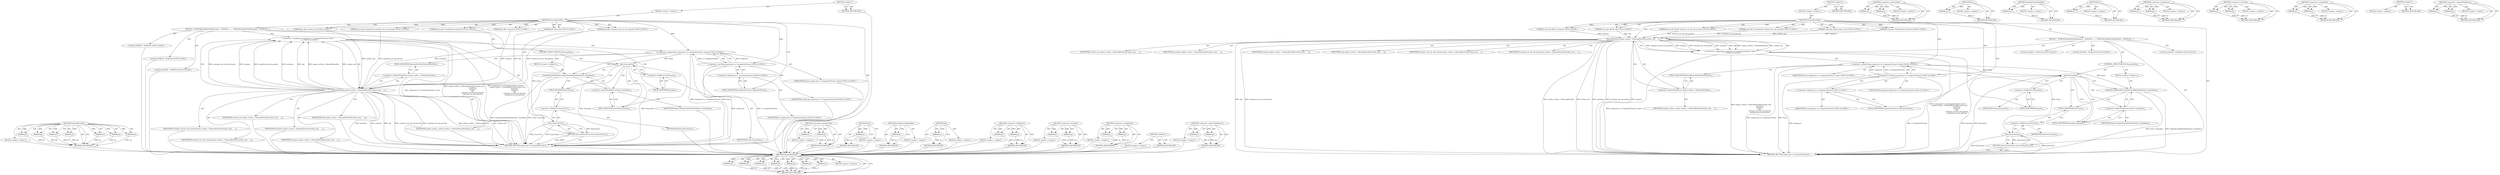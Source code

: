 digraph "&lt;operator&gt;.indirectFieldAccess" {
vulnerable_97 [label=<(METHOD,DemandDrawHw)>];
vulnerable_98 [label=<(PARAM,p1)>];
vulnerable_99 [label=<(PARAM,p2)>];
vulnerable_100 [label=<(PARAM,p3)>];
vulnerable_101 [label=<(PARAM,p4)>];
vulnerable_102 [label=<(PARAM,p5)>];
vulnerable_103 [label=<(PARAM,p6)>];
vulnerable_104 [label=<(PARAM,p7)>];
vulnerable_105 [label=<(BLOCK,&lt;empty&gt;,&lt;empty&gt;)>];
vulnerable_106 [label=<(METHOD_RETURN,ANY)>];
vulnerable_6 [label=<(METHOD,&lt;global&gt;)<SUB>1</SUB>>];
vulnerable_7 [label=<(BLOCK,&lt;empty&gt;,&lt;empty&gt;)<SUB>1</SUB>>];
vulnerable_8 [label=<(METHOD,DemandDrawHw)<SUB>1</SUB>>];
vulnerable_9 [label="<(PARAM,gfx::Size surface_size)<SUB>2</SUB>>"];
vulnerable_10 [label="<(PARAM,const gfx::Transform&amp; transform)<SUB>3</SUB>>"];
vulnerable_11 [label="<(PARAM,gfx::Rect viewport)<SUB>4</SUB>>"];
vulnerable_12 [label="<(PARAM,gfx::Rect clip)<SUB>5</SUB>>"];
vulnerable_13 [label="<(PARAM,gfx::Rect viewport_rect_for_tile_priority)<SUB>6</SUB>>"];
vulnerable_14 [label="<(PARAM,const gfx::Transform&amp; transform_for_tile_priority)<SUB>7</SUB>>"];
vulnerable_15 [label=<(BLOCK,{
   DCHECK(CalledOnValidThread());
   DCHECK(o...,{
   DCHECK(CalledOnValidThread());
   DCHECK(o...)<SUB>7</SUB>>];
vulnerable_16 [label="<(LOCAL,DCHECK : DCHECK)<SUB>8</SUB>>"];
vulnerable_17 [label="<(LOCAL,DCHECK : DCHECK)<SUB>9</SUB>>"];
vulnerable_18 [label="<(LOCAL,DCHECK : DCHECK)<SUB>10</SUB>>"];
vulnerable_19 [label="<(&lt;operator&gt;.assignment,scoped_ptr&lt;cc::CompositorFrame&gt; frame =
      o...)<SUB>12</SUB>>"];
vulnerable_20 [label="<(&lt;operator&gt;.greaterThan,scoped_ptr&lt;cc::CompositorFrame&gt; frame)<SUB>12</SUB>>"];
vulnerable_21 [label="<(&lt;operator&gt;.lessThan,scoped_ptr&lt;cc::CompositorFrame)<SUB>12</SUB>>"];
vulnerable_22 [label="<(IDENTIFIER,scoped_ptr,scoped_ptr&lt;cc::CompositorFrame)<SUB>12</SUB>>"];
vulnerable_23 [label="<(&lt;operator&gt;.fieldAccess,cc::CompositorFrame)<SUB>12</SUB>>"];
vulnerable_24 [label="<(IDENTIFIER,cc,scoped_ptr&lt;cc::CompositorFrame)<SUB>12</SUB>>"];
vulnerable_25 [label=<(FIELD_IDENTIFIER,CompositorFrame,CompositorFrame)<SUB>12</SUB>>];
vulnerable_26 [label="<(IDENTIFIER,frame,scoped_ptr&lt;cc::CompositorFrame&gt; frame)<SUB>12</SUB>>"];
vulnerable_27 [label=<(DemandDrawHw,output_surface_-&gt;DemandDrawHw(surface_size,
   ...)<SUB>13</SUB>>];
vulnerable_28 [label=<(&lt;operator&gt;.indirectFieldAccess,output_surface_-&gt;DemandDrawHw)<SUB>13</SUB>>];
vulnerable_29 [label=<(IDENTIFIER,output_surface_,output_surface_-&gt;DemandDrawHw(surface_size,
   ...)<SUB>13</SUB>>];
vulnerable_30 [label=<(FIELD_IDENTIFIER,DemandDrawHw,DemandDrawHw)<SUB>13</SUB>>];
vulnerable_31 [label=<(IDENTIFIER,surface_size,output_surface_-&gt;DemandDrawHw(surface_size,
   ...)<SUB>13</SUB>>];
vulnerable_32 [label=<(IDENTIFIER,transform,output_surface_-&gt;DemandDrawHw(surface_size,
   ...)<SUB>14</SUB>>];
vulnerable_33 [label=<(IDENTIFIER,viewport,output_surface_-&gt;DemandDrawHw(surface_size,
   ...)<SUB>15</SUB>>];
vulnerable_34 [label=<(IDENTIFIER,clip,output_surface_-&gt;DemandDrawHw(surface_size,
   ...)<SUB>16</SUB>>];
vulnerable_35 [label=<(IDENTIFIER,viewport_rect_for_tile_priority,output_surface_-&gt;DemandDrawHw(surface_size,
   ...)<SUB>17</SUB>>];
vulnerable_36 [label=<(IDENTIFIER,transform_for_tile_priority,output_surface_-&gt;DemandDrawHw(surface_size,
   ...)<SUB>18</SUB>>];
vulnerable_37 [label=<(CONTROL_STRUCTURE,IF,if (frame.get()))<SUB>20</SUB>>];
vulnerable_38 [label=<(get,frame.get())<SUB>20</SUB>>];
vulnerable_39 [label=<(&lt;operator&gt;.fieldAccess,frame.get)<SUB>20</SUB>>];
vulnerable_40 [label=<(IDENTIFIER,frame,frame.get())<SUB>20</SUB>>];
vulnerable_41 [label=<(FIELD_IDENTIFIER,get,get)<SUB>20</SUB>>];
vulnerable_42 [label=<(BLOCK,&lt;empty&gt;,&lt;empty&gt;)<SUB>21</SUB>>];
vulnerable_43 [label=<(UpdateFrameMetaData,UpdateFrameMetaData(frame-&gt;metadata))<SUB>21</SUB>>];
vulnerable_44 [label=<(&lt;operator&gt;.indirectFieldAccess,frame-&gt;metadata)<SUB>21</SUB>>];
vulnerable_45 [label=<(IDENTIFIER,frame,UpdateFrameMetaData(frame-&gt;metadata))<SUB>21</SUB>>];
vulnerable_46 [label=<(FIELD_IDENTIFIER,metadata,metadata)<SUB>21</SUB>>];
vulnerable_47 [label=<(RETURN,return frame.Pass();,return frame.Pass();)<SUB>23</SUB>>];
vulnerable_48 [label=<(Pass,frame.Pass())<SUB>23</SUB>>];
vulnerable_49 [label=<(&lt;operator&gt;.fieldAccess,frame.Pass)<SUB>23</SUB>>];
vulnerable_50 [label=<(IDENTIFIER,frame,frame.Pass())<SUB>23</SUB>>];
vulnerable_51 [label=<(FIELD_IDENTIFIER,Pass,Pass)<SUB>23</SUB>>];
vulnerable_52 [label=<(METHOD_RETURN,scoped_ptr&lt;cc.CompositorFrame&gt;)<SUB>1</SUB>>];
vulnerable_54 [label=<(METHOD_RETURN,ANY)<SUB>1</SUB>>];
vulnerable_82 [label=<(METHOD,&lt;operator&gt;.greaterThan)>];
vulnerable_83 [label=<(PARAM,p1)>];
vulnerable_84 [label=<(PARAM,p2)>];
vulnerable_85 [label=<(BLOCK,&lt;empty&gt;,&lt;empty&gt;)>];
vulnerable_86 [label=<(METHOD_RETURN,ANY)>];
vulnerable_120 [label=<(METHOD,Pass)>];
vulnerable_121 [label=<(PARAM,p1)>];
vulnerable_122 [label=<(BLOCK,&lt;empty&gt;,&lt;empty&gt;)>];
vulnerable_123 [label=<(METHOD_RETURN,ANY)>];
vulnerable_116 [label=<(METHOD,UpdateFrameMetaData)>];
vulnerable_117 [label=<(PARAM,p1)>];
vulnerable_118 [label=<(BLOCK,&lt;empty&gt;,&lt;empty&gt;)>];
vulnerable_119 [label=<(METHOD_RETURN,ANY)>];
vulnerable_112 [label=<(METHOD,get)>];
vulnerable_113 [label=<(PARAM,p1)>];
vulnerable_114 [label=<(BLOCK,&lt;empty&gt;,&lt;empty&gt;)>];
vulnerable_115 [label=<(METHOD_RETURN,ANY)>];
vulnerable_92 [label=<(METHOD,&lt;operator&gt;.fieldAccess)>];
vulnerable_93 [label=<(PARAM,p1)>];
vulnerable_94 [label=<(PARAM,p2)>];
vulnerable_95 [label=<(BLOCK,&lt;empty&gt;,&lt;empty&gt;)>];
vulnerable_96 [label=<(METHOD_RETURN,ANY)>];
vulnerable_87 [label=<(METHOD,&lt;operator&gt;.lessThan)>];
vulnerable_88 [label=<(PARAM,p1)>];
vulnerable_89 [label=<(PARAM,p2)>];
vulnerable_90 [label=<(BLOCK,&lt;empty&gt;,&lt;empty&gt;)>];
vulnerable_91 [label=<(METHOD_RETURN,ANY)>];
vulnerable_77 [label=<(METHOD,&lt;operator&gt;.assignment)>];
vulnerable_78 [label=<(PARAM,p1)>];
vulnerable_79 [label=<(PARAM,p2)>];
vulnerable_80 [label=<(BLOCK,&lt;empty&gt;,&lt;empty&gt;)>];
vulnerable_81 [label=<(METHOD_RETURN,ANY)>];
vulnerable_71 [label=<(METHOD,&lt;global&gt;)<SUB>1</SUB>>];
vulnerable_72 [label=<(BLOCK,&lt;empty&gt;,&lt;empty&gt;)>];
vulnerable_73 [label=<(METHOD_RETURN,ANY)>];
vulnerable_107 [label=<(METHOD,&lt;operator&gt;.indirectFieldAccess)>];
vulnerable_108 [label=<(PARAM,p1)>];
vulnerable_109 [label=<(PARAM,p2)>];
vulnerable_110 [label=<(BLOCK,&lt;empty&gt;,&lt;empty&gt;)>];
vulnerable_111 [label=<(METHOD_RETURN,ANY)>];
fixed_97 [label=<(METHOD,DemandDrawHw)>];
fixed_98 [label=<(PARAM,p1)>];
fixed_99 [label=<(PARAM,p2)>];
fixed_100 [label=<(PARAM,p3)>];
fixed_101 [label=<(PARAM,p4)>];
fixed_102 [label=<(PARAM,p5)>];
fixed_103 [label=<(PARAM,p6)>];
fixed_104 [label=<(PARAM,p7)>];
fixed_105 [label=<(BLOCK,&lt;empty&gt;,&lt;empty&gt;)>];
fixed_106 [label=<(METHOD_RETURN,ANY)>];
fixed_6 [label=<(METHOD,&lt;global&gt;)<SUB>1</SUB>>];
fixed_7 [label=<(BLOCK,&lt;empty&gt;,&lt;empty&gt;)<SUB>1</SUB>>];
fixed_8 [label=<(METHOD,DemandDrawHw)<SUB>1</SUB>>];
fixed_9 [label="<(PARAM,const gfx::Size&amp; surface_size)<SUB>2</SUB>>"];
fixed_10 [label="<(PARAM,const gfx::Transform&amp; transform)<SUB>3</SUB>>"];
fixed_11 [label="<(PARAM,const gfx::Rect&amp; viewport)<SUB>4</SUB>>"];
fixed_12 [label="<(PARAM,const gfx::Rect&amp; clip)<SUB>5</SUB>>"];
fixed_13 [label="<(PARAM,const gfx::Rect&amp; viewport_rect_for_tile_priority)<SUB>6</SUB>>"];
fixed_14 [label="<(PARAM,const gfx::Transform&amp; transform_for_tile_priority)<SUB>7</SUB>>"];
fixed_15 [label=<(BLOCK,{
   DCHECK(CalledOnValidThread());
   DCHECK(o...,{
   DCHECK(CalledOnValidThread());
   DCHECK(o...)<SUB>7</SUB>>];
fixed_16 [label="<(LOCAL,DCHECK : DCHECK)<SUB>8</SUB>>"];
fixed_17 [label="<(LOCAL,DCHECK : DCHECK)<SUB>9</SUB>>"];
fixed_18 [label="<(LOCAL,DCHECK : DCHECK)<SUB>10</SUB>>"];
fixed_19 [label="<(&lt;operator&gt;.assignment,scoped_ptr&lt;cc::CompositorFrame&gt; frame =
      o...)<SUB>12</SUB>>"];
fixed_20 [label="<(&lt;operator&gt;.greaterThan,scoped_ptr&lt;cc::CompositorFrame&gt; frame)<SUB>12</SUB>>"];
fixed_21 [label="<(&lt;operator&gt;.lessThan,scoped_ptr&lt;cc::CompositorFrame)<SUB>12</SUB>>"];
fixed_22 [label="<(IDENTIFIER,scoped_ptr,scoped_ptr&lt;cc::CompositorFrame)<SUB>12</SUB>>"];
fixed_23 [label="<(&lt;operator&gt;.fieldAccess,cc::CompositorFrame)<SUB>12</SUB>>"];
fixed_24 [label="<(IDENTIFIER,cc,scoped_ptr&lt;cc::CompositorFrame)<SUB>12</SUB>>"];
fixed_25 [label=<(FIELD_IDENTIFIER,CompositorFrame,CompositorFrame)<SUB>12</SUB>>];
fixed_26 [label="<(IDENTIFIER,frame,scoped_ptr&lt;cc::CompositorFrame&gt; frame)<SUB>12</SUB>>"];
fixed_27 [label=<(DemandDrawHw,output_surface_-&gt;DemandDrawHw(surface_size,
   ...)<SUB>13</SUB>>];
fixed_28 [label=<(&lt;operator&gt;.indirectFieldAccess,output_surface_-&gt;DemandDrawHw)<SUB>13</SUB>>];
fixed_29 [label=<(IDENTIFIER,output_surface_,output_surface_-&gt;DemandDrawHw(surface_size,
   ...)<SUB>13</SUB>>];
fixed_30 [label=<(FIELD_IDENTIFIER,DemandDrawHw,DemandDrawHw)<SUB>13</SUB>>];
fixed_31 [label=<(IDENTIFIER,surface_size,output_surface_-&gt;DemandDrawHw(surface_size,
   ...)<SUB>13</SUB>>];
fixed_32 [label=<(IDENTIFIER,transform,output_surface_-&gt;DemandDrawHw(surface_size,
   ...)<SUB>14</SUB>>];
fixed_33 [label=<(IDENTIFIER,viewport,output_surface_-&gt;DemandDrawHw(surface_size,
   ...)<SUB>15</SUB>>];
fixed_34 [label=<(IDENTIFIER,clip,output_surface_-&gt;DemandDrawHw(surface_size,
   ...)<SUB>16</SUB>>];
fixed_35 [label=<(IDENTIFIER,viewport_rect_for_tile_priority,output_surface_-&gt;DemandDrawHw(surface_size,
   ...)<SUB>17</SUB>>];
fixed_36 [label=<(IDENTIFIER,transform_for_tile_priority,output_surface_-&gt;DemandDrawHw(surface_size,
   ...)<SUB>18</SUB>>];
fixed_37 [label=<(CONTROL_STRUCTURE,IF,if (frame.get()))<SUB>20</SUB>>];
fixed_38 [label=<(get,frame.get())<SUB>20</SUB>>];
fixed_39 [label=<(&lt;operator&gt;.fieldAccess,frame.get)<SUB>20</SUB>>];
fixed_40 [label=<(IDENTIFIER,frame,frame.get())<SUB>20</SUB>>];
fixed_41 [label=<(FIELD_IDENTIFIER,get,get)<SUB>20</SUB>>];
fixed_42 [label=<(BLOCK,&lt;empty&gt;,&lt;empty&gt;)<SUB>21</SUB>>];
fixed_43 [label=<(UpdateFrameMetaData,UpdateFrameMetaData(frame-&gt;metadata))<SUB>21</SUB>>];
fixed_44 [label=<(&lt;operator&gt;.indirectFieldAccess,frame-&gt;metadata)<SUB>21</SUB>>];
fixed_45 [label=<(IDENTIFIER,frame,UpdateFrameMetaData(frame-&gt;metadata))<SUB>21</SUB>>];
fixed_46 [label=<(FIELD_IDENTIFIER,metadata,metadata)<SUB>21</SUB>>];
fixed_47 [label=<(RETURN,return frame.Pass();,return frame.Pass();)<SUB>23</SUB>>];
fixed_48 [label=<(Pass,frame.Pass())<SUB>23</SUB>>];
fixed_49 [label=<(&lt;operator&gt;.fieldAccess,frame.Pass)<SUB>23</SUB>>];
fixed_50 [label=<(IDENTIFIER,frame,frame.Pass())<SUB>23</SUB>>];
fixed_51 [label=<(FIELD_IDENTIFIER,Pass,Pass)<SUB>23</SUB>>];
fixed_52 [label=<(METHOD_RETURN,scoped_ptr&lt;cc.CompositorFrame&gt;)<SUB>1</SUB>>];
fixed_54 [label=<(METHOD_RETURN,ANY)<SUB>1</SUB>>];
fixed_82 [label=<(METHOD,&lt;operator&gt;.greaterThan)>];
fixed_83 [label=<(PARAM,p1)>];
fixed_84 [label=<(PARAM,p2)>];
fixed_85 [label=<(BLOCK,&lt;empty&gt;,&lt;empty&gt;)>];
fixed_86 [label=<(METHOD_RETURN,ANY)>];
fixed_120 [label=<(METHOD,Pass)>];
fixed_121 [label=<(PARAM,p1)>];
fixed_122 [label=<(BLOCK,&lt;empty&gt;,&lt;empty&gt;)>];
fixed_123 [label=<(METHOD_RETURN,ANY)>];
fixed_116 [label=<(METHOD,UpdateFrameMetaData)>];
fixed_117 [label=<(PARAM,p1)>];
fixed_118 [label=<(BLOCK,&lt;empty&gt;,&lt;empty&gt;)>];
fixed_119 [label=<(METHOD_RETURN,ANY)>];
fixed_112 [label=<(METHOD,get)>];
fixed_113 [label=<(PARAM,p1)>];
fixed_114 [label=<(BLOCK,&lt;empty&gt;,&lt;empty&gt;)>];
fixed_115 [label=<(METHOD_RETURN,ANY)>];
fixed_92 [label=<(METHOD,&lt;operator&gt;.fieldAccess)>];
fixed_93 [label=<(PARAM,p1)>];
fixed_94 [label=<(PARAM,p2)>];
fixed_95 [label=<(BLOCK,&lt;empty&gt;,&lt;empty&gt;)>];
fixed_96 [label=<(METHOD_RETURN,ANY)>];
fixed_87 [label=<(METHOD,&lt;operator&gt;.lessThan)>];
fixed_88 [label=<(PARAM,p1)>];
fixed_89 [label=<(PARAM,p2)>];
fixed_90 [label=<(BLOCK,&lt;empty&gt;,&lt;empty&gt;)>];
fixed_91 [label=<(METHOD_RETURN,ANY)>];
fixed_77 [label=<(METHOD,&lt;operator&gt;.assignment)>];
fixed_78 [label=<(PARAM,p1)>];
fixed_79 [label=<(PARAM,p2)>];
fixed_80 [label=<(BLOCK,&lt;empty&gt;,&lt;empty&gt;)>];
fixed_81 [label=<(METHOD_RETURN,ANY)>];
fixed_71 [label=<(METHOD,&lt;global&gt;)<SUB>1</SUB>>];
fixed_72 [label=<(BLOCK,&lt;empty&gt;,&lt;empty&gt;)>];
fixed_73 [label=<(METHOD_RETURN,ANY)>];
fixed_107 [label=<(METHOD,&lt;operator&gt;.indirectFieldAccess)>];
fixed_108 [label=<(PARAM,p1)>];
fixed_109 [label=<(PARAM,p2)>];
fixed_110 [label=<(BLOCK,&lt;empty&gt;,&lt;empty&gt;)>];
fixed_111 [label=<(METHOD_RETURN,ANY)>];
vulnerable_97 -> vulnerable_98  [key=0, label="AST: "];
vulnerable_97 -> vulnerable_98  [key=1, label="DDG: "];
vulnerable_97 -> vulnerable_105  [key=0, label="AST: "];
vulnerable_97 -> vulnerable_99  [key=0, label="AST: "];
vulnerable_97 -> vulnerable_99  [key=1, label="DDG: "];
vulnerable_97 -> vulnerable_106  [key=0, label="AST: "];
vulnerable_97 -> vulnerable_106  [key=1, label="CFG: "];
vulnerable_97 -> vulnerable_100  [key=0, label="AST: "];
vulnerable_97 -> vulnerable_100  [key=1, label="DDG: "];
vulnerable_97 -> vulnerable_101  [key=0, label="AST: "];
vulnerable_97 -> vulnerable_101  [key=1, label="DDG: "];
vulnerable_97 -> vulnerable_102  [key=0, label="AST: "];
vulnerable_97 -> vulnerable_102  [key=1, label="DDG: "];
vulnerable_97 -> vulnerable_103  [key=0, label="AST: "];
vulnerable_97 -> vulnerable_103  [key=1, label="DDG: "];
vulnerable_97 -> vulnerable_104  [key=0, label="AST: "];
vulnerable_97 -> vulnerable_104  [key=1, label="DDG: "];
vulnerable_98 -> vulnerable_106  [key=0, label="DDG: p1"];
vulnerable_99 -> vulnerable_106  [key=0, label="DDG: p2"];
vulnerable_100 -> vulnerable_106  [key=0, label="DDG: p3"];
vulnerable_101 -> vulnerable_106  [key=0, label="DDG: p4"];
vulnerable_102 -> vulnerable_106  [key=0, label="DDG: p5"];
vulnerable_103 -> vulnerable_106  [key=0, label="DDG: p6"];
vulnerable_104 -> vulnerable_106  [key=0, label="DDG: p7"];
vulnerable_105 -> fixed_97  [key=0];
vulnerable_106 -> fixed_97  [key=0];
vulnerable_6 -> vulnerable_7  [key=0, label="AST: "];
vulnerable_6 -> vulnerable_54  [key=0, label="AST: "];
vulnerable_6 -> vulnerable_54  [key=1, label="CFG: "];
vulnerable_7 -> vulnerable_8  [key=0, label="AST: "];
vulnerable_8 -> vulnerable_9  [key=0, label="AST: "];
vulnerable_8 -> vulnerable_9  [key=1, label="DDG: "];
vulnerable_8 -> vulnerable_10  [key=0, label="AST: "];
vulnerable_8 -> vulnerable_10  [key=1, label="DDG: "];
vulnerable_8 -> vulnerable_11  [key=0, label="AST: "];
vulnerable_8 -> vulnerable_11  [key=1, label="DDG: "];
vulnerable_8 -> vulnerable_12  [key=0, label="AST: "];
vulnerable_8 -> vulnerable_12  [key=1, label="DDG: "];
vulnerable_8 -> vulnerable_13  [key=0, label="AST: "];
vulnerable_8 -> vulnerable_13  [key=1, label="DDG: "];
vulnerable_8 -> vulnerable_14  [key=0, label="AST: "];
vulnerable_8 -> vulnerable_14  [key=1, label="DDG: "];
vulnerable_8 -> vulnerable_15  [key=0, label="AST: "];
vulnerable_8 -> vulnerable_52  [key=0, label="AST: "];
vulnerable_8 -> vulnerable_25  [key=0, label="CFG: "];
vulnerable_8 -> vulnerable_20  [key=0, label="DDG: "];
vulnerable_8 -> vulnerable_27  [key=0, label="DDG: "];
vulnerable_8 -> vulnerable_21  [key=0, label="DDG: "];
vulnerable_9 -> vulnerable_27  [key=0, label="DDG: surface_size"];
vulnerable_10 -> vulnerable_27  [key=0, label="DDG: transform"];
vulnerable_11 -> vulnerable_27  [key=0, label="DDG: viewport"];
vulnerable_12 -> vulnerable_27  [key=0, label="DDG: clip"];
vulnerable_13 -> vulnerable_27  [key=0, label="DDG: viewport_rect_for_tile_priority"];
vulnerable_14 -> vulnerable_27  [key=0, label="DDG: transform_for_tile_priority"];
vulnerable_15 -> vulnerable_16  [key=0, label="AST: "];
vulnerable_15 -> vulnerable_17  [key=0, label="AST: "];
vulnerable_15 -> vulnerable_18  [key=0, label="AST: "];
vulnerable_15 -> vulnerable_19  [key=0, label="AST: "];
vulnerable_15 -> vulnerable_37  [key=0, label="AST: "];
vulnerable_15 -> vulnerable_47  [key=0, label="AST: "];
vulnerable_16 -> fixed_97  [key=0];
vulnerable_17 -> fixed_97  [key=0];
vulnerable_18 -> fixed_97  [key=0];
vulnerable_19 -> vulnerable_20  [key=0, label="AST: "];
vulnerable_19 -> vulnerable_27  [key=0, label="AST: "];
vulnerable_19 -> vulnerable_41  [key=0, label="CFG: "];
vulnerable_19 -> vulnerable_52  [key=0, label="DDG: scoped_ptr&lt;cc::CompositorFrame&gt; frame"];
vulnerable_19 -> vulnerable_52  [key=1, label="DDG: output_surface_-&gt;DemandDrawHw(surface_size,
                                    transform,
                                    viewport,
                                    clip,
                                    viewport_rect_for_tile_priority,
                                    transform_for_tile_priority)"];
vulnerable_19 -> vulnerable_52  [key=2, label="DDG: scoped_ptr&lt;cc::CompositorFrame&gt; frame =
      output_surface_-&gt;DemandDrawHw(surface_size,
                                    transform,
                                    viewport,
                                    clip,
                                    viewport_rect_for_tile_priority,
                                    transform_for_tile_priority)"];
vulnerable_20 -> vulnerable_21  [key=0, label="AST: "];
vulnerable_20 -> vulnerable_26  [key=0, label="AST: "];
vulnerable_20 -> vulnerable_30  [key=0, label="CFG: "];
vulnerable_20 -> vulnerable_52  [key=0, label="DDG: scoped_ptr&lt;cc::CompositorFrame"];
vulnerable_20 -> vulnerable_52  [key=1, label="DDG: frame"];
vulnerable_20 -> vulnerable_38  [key=0, label="DDG: frame"];
vulnerable_20 -> vulnerable_48  [key=0, label="DDG: frame"];
vulnerable_20 -> vulnerable_43  [key=0, label="DDG: frame"];
vulnerable_21 -> vulnerable_22  [key=0, label="AST: "];
vulnerable_21 -> vulnerable_23  [key=0, label="AST: "];
vulnerable_21 -> vulnerable_20  [key=0, label="CFG: "];
vulnerable_21 -> vulnerable_20  [key=1, label="DDG: scoped_ptr"];
vulnerable_21 -> vulnerable_20  [key=2, label="DDG: cc::CompositorFrame"];
vulnerable_21 -> vulnerable_52  [key=0, label="DDG: cc::CompositorFrame"];
vulnerable_21 -> vulnerable_52  [key=1, label="DDG: scoped_ptr"];
vulnerable_22 -> fixed_97  [key=0];
vulnerable_23 -> vulnerable_24  [key=0, label="AST: "];
vulnerable_23 -> vulnerable_25  [key=0, label="AST: "];
vulnerable_23 -> vulnerable_21  [key=0, label="CFG: "];
vulnerable_24 -> fixed_97  [key=0];
vulnerable_25 -> vulnerable_23  [key=0, label="CFG: "];
vulnerable_26 -> fixed_97  [key=0];
vulnerable_27 -> vulnerable_28  [key=0, label="AST: "];
vulnerable_27 -> vulnerable_31  [key=0, label="AST: "];
vulnerable_27 -> vulnerable_32  [key=0, label="AST: "];
vulnerable_27 -> vulnerable_33  [key=0, label="AST: "];
vulnerable_27 -> vulnerable_34  [key=0, label="AST: "];
vulnerable_27 -> vulnerable_35  [key=0, label="AST: "];
vulnerable_27 -> vulnerable_36  [key=0, label="AST: "];
vulnerable_27 -> vulnerable_19  [key=0, label="CFG: "];
vulnerable_27 -> vulnerable_19  [key=1, label="DDG: viewport_rect_for_tile_priority"];
vulnerable_27 -> vulnerable_19  [key=2, label="DDG: viewport"];
vulnerable_27 -> vulnerable_19  [key=3, label="DDG: transform_for_tile_priority"];
vulnerable_27 -> vulnerable_19  [key=4, label="DDG: transform"];
vulnerable_27 -> vulnerable_19  [key=5, label="DDG: clip"];
vulnerable_27 -> vulnerable_19  [key=6, label="DDG: output_surface_-&gt;DemandDrawHw"];
vulnerable_27 -> vulnerable_19  [key=7, label="DDG: surface_size"];
vulnerable_27 -> vulnerable_52  [key=0, label="DDG: output_surface_-&gt;DemandDrawHw"];
vulnerable_27 -> vulnerable_52  [key=1, label="DDG: surface_size"];
vulnerable_27 -> vulnerable_52  [key=2, label="DDG: transform"];
vulnerable_27 -> vulnerable_52  [key=3, label="DDG: viewport"];
vulnerable_27 -> vulnerable_52  [key=4, label="DDG: clip"];
vulnerable_27 -> vulnerable_52  [key=5, label="DDG: viewport_rect_for_tile_priority"];
vulnerable_27 -> vulnerable_52  [key=6, label="DDG: transform_for_tile_priority"];
vulnerable_28 -> vulnerable_29  [key=0, label="AST: "];
vulnerable_28 -> vulnerable_30  [key=0, label="AST: "];
vulnerable_28 -> vulnerable_27  [key=0, label="CFG: "];
vulnerable_29 -> fixed_97  [key=0];
vulnerable_30 -> vulnerable_28  [key=0, label="CFG: "];
vulnerable_31 -> fixed_97  [key=0];
vulnerable_32 -> fixed_97  [key=0];
vulnerable_33 -> fixed_97  [key=0];
vulnerable_34 -> fixed_97  [key=0];
vulnerable_35 -> fixed_97  [key=0];
vulnerable_36 -> fixed_97  [key=0];
vulnerable_37 -> vulnerable_38  [key=0, label="AST: "];
vulnerable_37 -> vulnerable_42  [key=0, label="AST: "];
vulnerable_38 -> vulnerable_39  [key=0, label="AST: "];
vulnerable_38 -> vulnerable_46  [key=0, label="CFG: "];
vulnerable_38 -> vulnerable_46  [key=1, label="CDG: "];
vulnerable_38 -> vulnerable_51  [key=0, label="CFG: "];
vulnerable_38 -> vulnerable_52  [key=0, label="DDG: frame.get"];
vulnerable_38 -> vulnerable_52  [key=1, label="DDG: frame.get()"];
vulnerable_38 -> vulnerable_44  [key=0, label="CDG: "];
vulnerable_38 -> vulnerable_43  [key=0, label="CDG: "];
vulnerable_39 -> vulnerable_40  [key=0, label="AST: "];
vulnerable_39 -> vulnerable_41  [key=0, label="AST: "];
vulnerable_39 -> vulnerable_38  [key=0, label="CFG: "];
vulnerable_40 -> fixed_97  [key=0];
vulnerable_41 -> vulnerable_39  [key=0, label="CFG: "];
vulnerable_42 -> vulnerable_43  [key=0, label="AST: "];
vulnerable_43 -> vulnerable_44  [key=0, label="AST: "];
vulnerable_43 -> vulnerable_51  [key=0, label="CFG: "];
vulnerable_43 -> vulnerable_52  [key=0, label="DDG: frame-&gt;metadata"];
vulnerable_43 -> vulnerable_52  [key=1, label="DDG: UpdateFrameMetaData(frame-&gt;metadata)"];
vulnerable_44 -> vulnerable_45  [key=0, label="AST: "];
vulnerable_44 -> vulnerable_46  [key=0, label="AST: "];
vulnerable_44 -> vulnerable_43  [key=0, label="CFG: "];
vulnerable_45 -> fixed_97  [key=0];
vulnerable_46 -> vulnerable_44  [key=0, label="CFG: "];
vulnerable_47 -> vulnerable_48  [key=0, label="AST: "];
vulnerable_47 -> vulnerable_52  [key=0, label="CFG: "];
vulnerable_47 -> vulnerable_52  [key=1, label="DDG: &lt;RET&gt;"];
vulnerable_48 -> vulnerable_49  [key=0, label="AST: "];
vulnerable_48 -> vulnerable_47  [key=0, label="CFG: "];
vulnerable_48 -> vulnerable_47  [key=1, label="DDG: frame.Pass()"];
vulnerable_48 -> vulnerable_52  [key=0, label="DDG: frame.Pass"];
vulnerable_48 -> vulnerable_52  [key=1, label="DDG: frame.Pass()"];
vulnerable_49 -> vulnerable_50  [key=0, label="AST: "];
vulnerable_49 -> vulnerable_51  [key=0, label="AST: "];
vulnerable_49 -> vulnerable_48  [key=0, label="CFG: "];
vulnerable_50 -> fixed_97  [key=0];
vulnerable_51 -> vulnerable_49  [key=0, label="CFG: "];
vulnerable_52 -> fixed_97  [key=0];
vulnerable_54 -> fixed_97  [key=0];
vulnerable_82 -> vulnerable_83  [key=0, label="AST: "];
vulnerable_82 -> vulnerable_83  [key=1, label="DDG: "];
vulnerable_82 -> vulnerable_85  [key=0, label="AST: "];
vulnerable_82 -> vulnerable_84  [key=0, label="AST: "];
vulnerable_82 -> vulnerable_84  [key=1, label="DDG: "];
vulnerable_82 -> vulnerable_86  [key=0, label="AST: "];
vulnerable_82 -> vulnerable_86  [key=1, label="CFG: "];
vulnerable_83 -> vulnerable_86  [key=0, label="DDG: p1"];
vulnerable_84 -> vulnerable_86  [key=0, label="DDG: p2"];
vulnerable_85 -> fixed_97  [key=0];
vulnerable_86 -> fixed_97  [key=0];
vulnerable_120 -> vulnerable_121  [key=0, label="AST: "];
vulnerable_120 -> vulnerable_121  [key=1, label="DDG: "];
vulnerable_120 -> vulnerable_122  [key=0, label="AST: "];
vulnerable_120 -> vulnerable_123  [key=0, label="AST: "];
vulnerable_120 -> vulnerable_123  [key=1, label="CFG: "];
vulnerable_121 -> vulnerable_123  [key=0, label="DDG: p1"];
vulnerable_122 -> fixed_97  [key=0];
vulnerable_123 -> fixed_97  [key=0];
vulnerable_116 -> vulnerable_117  [key=0, label="AST: "];
vulnerable_116 -> vulnerable_117  [key=1, label="DDG: "];
vulnerable_116 -> vulnerable_118  [key=0, label="AST: "];
vulnerable_116 -> vulnerable_119  [key=0, label="AST: "];
vulnerable_116 -> vulnerable_119  [key=1, label="CFG: "];
vulnerable_117 -> vulnerable_119  [key=0, label="DDG: p1"];
vulnerable_118 -> fixed_97  [key=0];
vulnerable_119 -> fixed_97  [key=0];
vulnerable_112 -> vulnerable_113  [key=0, label="AST: "];
vulnerable_112 -> vulnerable_113  [key=1, label="DDG: "];
vulnerable_112 -> vulnerable_114  [key=0, label="AST: "];
vulnerable_112 -> vulnerable_115  [key=0, label="AST: "];
vulnerable_112 -> vulnerable_115  [key=1, label="CFG: "];
vulnerable_113 -> vulnerable_115  [key=0, label="DDG: p1"];
vulnerable_114 -> fixed_97  [key=0];
vulnerable_115 -> fixed_97  [key=0];
vulnerable_92 -> vulnerable_93  [key=0, label="AST: "];
vulnerable_92 -> vulnerable_93  [key=1, label="DDG: "];
vulnerable_92 -> vulnerable_95  [key=0, label="AST: "];
vulnerable_92 -> vulnerable_94  [key=0, label="AST: "];
vulnerable_92 -> vulnerable_94  [key=1, label="DDG: "];
vulnerable_92 -> vulnerable_96  [key=0, label="AST: "];
vulnerable_92 -> vulnerable_96  [key=1, label="CFG: "];
vulnerable_93 -> vulnerable_96  [key=0, label="DDG: p1"];
vulnerable_94 -> vulnerable_96  [key=0, label="DDG: p2"];
vulnerable_95 -> fixed_97  [key=0];
vulnerable_96 -> fixed_97  [key=0];
vulnerable_87 -> vulnerable_88  [key=0, label="AST: "];
vulnerable_87 -> vulnerable_88  [key=1, label="DDG: "];
vulnerable_87 -> vulnerable_90  [key=0, label="AST: "];
vulnerable_87 -> vulnerable_89  [key=0, label="AST: "];
vulnerable_87 -> vulnerable_89  [key=1, label="DDG: "];
vulnerable_87 -> vulnerable_91  [key=0, label="AST: "];
vulnerable_87 -> vulnerable_91  [key=1, label="CFG: "];
vulnerable_88 -> vulnerable_91  [key=0, label="DDG: p1"];
vulnerable_89 -> vulnerable_91  [key=0, label="DDG: p2"];
vulnerable_90 -> fixed_97  [key=0];
vulnerable_91 -> fixed_97  [key=0];
vulnerable_77 -> vulnerable_78  [key=0, label="AST: "];
vulnerable_77 -> vulnerable_78  [key=1, label="DDG: "];
vulnerable_77 -> vulnerable_80  [key=0, label="AST: "];
vulnerable_77 -> vulnerable_79  [key=0, label="AST: "];
vulnerable_77 -> vulnerable_79  [key=1, label="DDG: "];
vulnerable_77 -> vulnerable_81  [key=0, label="AST: "];
vulnerable_77 -> vulnerable_81  [key=1, label="CFG: "];
vulnerable_78 -> vulnerable_81  [key=0, label="DDG: p1"];
vulnerable_79 -> vulnerable_81  [key=0, label="DDG: p2"];
vulnerable_80 -> fixed_97  [key=0];
vulnerable_81 -> fixed_97  [key=0];
vulnerable_71 -> vulnerable_72  [key=0, label="AST: "];
vulnerable_71 -> vulnerable_73  [key=0, label="AST: "];
vulnerable_71 -> vulnerable_73  [key=1, label="CFG: "];
vulnerable_72 -> fixed_97  [key=0];
vulnerable_73 -> fixed_97  [key=0];
vulnerable_107 -> vulnerable_108  [key=0, label="AST: "];
vulnerable_107 -> vulnerable_108  [key=1, label="DDG: "];
vulnerable_107 -> vulnerable_110  [key=0, label="AST: "];
vulnerable_107 -> vulnerable_109  [key=0, label="AST: "];
vulnerable_107 -> vulnerable_109  [key=1, label="DDG: "];
vulnerable_107 -> vulnerable_111  [key=0, label="AST: "];
vulnerable_107 -> vulnerable_111  [key=1, label="CFG: "];
vulnerable_108 -> vulnerable_111  [key=0, label="DDG: p1"];
vulnerable_109 -> vulnerable_111  [key=0, label="DDG: p2"];
vulnerable_110 -> fixed_97  [key=0];
vulnerable_111 -> fixed_97  [key=0];
fixed_97 -> fixed_98  [key=0, label="AST: "];
fixed_97 -> fixed_98  [key=1, label="DDG: "];
fixed_97 -> fixed_105  [key=0, label="AST: "];
fixed_97 -> fixed_99  [key=0, label="AST: "];
fixed_97 -> fixed_99  [key=1, label="DDG: "];
fixed_97 -> fixed_106  [key=0, label="AST: "];
fixed_97 -> fixed_106  [key=1, label="CFG: "];
fixed_97 -> fixed_100  [key=0, label="AST: "];
fixed_97 -> fixed_100  [key=1, label="DDG: "];
fixed_97 -> fixed_101  [key=0, label="AST: "];
fixed_97 -> fixed_101  [key=1, label="DDG: "];
fixed_97 -> fixed_102  [key=0, label="AST: "];
fixed_97 -> fixed_102  [key=1, label="DDG: "];
fixed_97 -> fixed_103  [key=0, label="AST: "];
fixed_97 -> fixed_103  [key=1, label="DDG: "];
fixed_97 -> fixed_104  [key=0, label="AST: "];
fixed_97 -> fixed_104  [key=1, label="DDG: "];
fixed_98 -> fixed_106  [key=0, label="DDG: p1"];
fixed_99 -> fixed_106  [key=0, label="DDG: p2"];
fixed_100 -> fixed_106  [key=0, label="DDG: p3"];
fixed_101 -> fixed_106  [key=0, label="DDG: p4"];
fixed_102 -> fixed_106  [key=0, label="DDG: p5"];
fixed_103 -> fixed_106  [key=0, label="DDG: p6"];
fixed_104 -> fixed_106  [key=0, label="DDG: p7"];
fixed_6 -> fixed_7  [key=0, label="AST: "];
fixed_6 -> fixed_54  [key=0, label="AST: "];
fixed_6 -> fixed_54  [key=1, label="CFG: "];
fixed_7 -> fixed_8  [key=0, label="AST: "];
fixed_8 -> fixed_9  [key=0, label="AST: "];
fixed_8 -> fixed_9  [key=1, label="DDG: "];
fixed_8 -> fixed_10  [key=0, label="AST: "];
fixed_8 -> fixed_10  [key=1, label="DDG: "];
fixed_8 -> fixed_11  [key=0, label="AST: "];
fixed_8 -> fixed_11  [key=1, label="DDG: "];
fixed_8 -> fixed_12  [key=0, label="AST: "];
fixed_8 -> fixed_12  [key=1, label="DDG: "];
fixed_8 -> fixed_13  [key=0, label="AST: "];
fixed_8 -> fixed_13  [key=1, label="DDG: "];
fixed_8 -> fixed_14  [key=0, label="AST: "];
fixed_8 -> fixed_14  [key=1, label="DDG: "];
fixed_8 -> fixed_15  [key=0, label="AST: "];
fixed_8 -> fixed_52  [key=0, label="AST: "];
fixed_8 -> fixed_25  [key=0, label="CFG: "];
fixed_8 -> fixed_20  [key=0, label="DDG: "];
fixed_8 -> fixed_27  [key=0, label="DDG: "];
fixed_8 -> fixed_21  [key=0, label="DDG: "];
fixed_9 -> fixed_27  [key=0, label="DDG: surface_size"];
fixed_10 -> fixed_27  [key=0, label="DDG: transform"];
fixed_11 -> fixed_27  [key=0, label="DDG: viewport"];
fixed_12 -> fixed_27  [key=0, label="DDG: clip"];
fixed_13 -> fixed_27  [key=0, label="DDG: viewport_rect_for_tile_priority"];
fixed_14 -> fixed_27  [key=0, label="DDG: transform_for_tile_priority"];
fixed_15 -> fixed_16  [key=0, label="AST: "];
fixed_15 -> fixed_17  [key=0, label="AST: "];
fixed_15 -> fixed_18  [key=0, label="AST: "];
fixed_15 -> fixed_19  [key=0, label="AST: "];
fixed_15 -> fixed_37  [key=0, label="AST: "];
fixed_15 -> fixed_47  [key=0, label="AST: "];
fixed_19 -> fixed_20  [key=0, label="AST: "];
fixed_19 -> fixed_27  [key=0, label="AST: "];
fixed_19 -> fixed_41  [key=0, label="CFG: "];
fixed_19 -> fixed_52  [key=0, label="DDG: scoped_ptr&lt;cc::CompositorFrame&gt; frame"];
fixed_19 -> fixed_52  [key=1, label="DDG: output_surface_-&gt;DemandDrawHw(surface_size,
                                    transform,
                                    viewport,
                                    clip,
                                    viewport_rect_for_tile_priority,
                                    transform_for_tile_priority)"];
fixed_19 -> fixed_52  [key=2, label="DDG: scoped_ptr&lt;cc::CompositorFrame&gt; frame =
      output_surface_-&gt;DemandDrawHw(surface_size,
                                    transform,
                                    viewport,
                                    clip,
                                    viewport_rect_for_tile_priority,
                                    transform_for_tile_priority)"];
fixed_20 -> fixed_21  [key=0, label="AST: "];
fixed_20 -> fixed_26  [key=0, label="AST: "];
fixed_20 -> fixed_30  [key=0, label="CFG: "];
fixed_20 -> fixed_52  [key=0, label="DDG: scoped_ptr&lt;cc::CompositorFrame"];
fixed_20 -> fixed_52  [key=1, label="DDG: frame"];
fixed_20 -> fixed_38  [key=0, label="DDG: frame"];
fixed_20 -> fixed_48  [key=0, label="DDG: frame"];
fixed_20 -> fixed_43  [key=0, label="DDG: frame"];
fixed_21 -> fixed_22  [key=0, label="AST: "];
fixed_21 -> fixed_23  [key=0, label="AST: "];
fixed_21 -> fixed_20  [key=0, label="CFG: "];
fixed_21 -> fixed_20  [key=1, label="DDG: scoped_ptr"];
fixed_21 -> fixed_20  [key=2, label="DDG: cc::CompositorFrame"];
fixed_21 -> fixed_52  [key=0, label="DDG: cc::CompositorFrame"];
fixed_21 -> fixed_52  [key=1, label="DDG: scoped_ptr"];
fixed_23 -> fixed_24  [key=0, label="AST: "];
fixed_23 -> fixed_25  [key=0, label="AST: "];
fixed_23 -> fixed_21  [key=0, label="CFG: "];
fixed_25 -> fixed_23  [key=0, label="CFG: "];
fixed_27 -> fixed_28  [key=0, label="AST: "];
fixed_27 -> fixed_31  [key=0, label="AST: "];
fixed_27 -> fixed_32  [key=0, label="AST: "];
fixed_27 -> fixed_33  [key=0, label="AST: "];
fixed_27 -> fixed_34  [key=0, label="AST: "];
fixed_27 -> fixed_35  [key=0, label="AST: "];
fixed_27 -> fixed_36  [key=0, label="AST: "];
fixed_27 -> fixed_19  [key=0, label="CFG: "];
fixed_27 -> fixed_19  [key=1, label="DDG: viewport_rect_for_tile_priority"];
fixed_27 -> fixed_19  [key=2, label="DDG: viewport"];
fixed_27 -> fixed_19  [key=3, label="DDG: transform_for_tile_priority"];
fixed_27 -> fixed_19  [key=4, label="DDG: transform"];
fixed_27 -> fixed_19  [key=5, label="DDG: clip"];
fixed_27 -> fixed_19  [key=6, label="DDG: output_surface_-&gt;DemandDrawHw"];
fixed_27 -> fixed_19  [key=7, label="DDG: surface_size"];
fixed_27 -> fixed_52  [key=0, label="DDG: output_surface_-&gt;DemandDrawHw"];
fixed_27 -> fixed_52  [key=1, label="DDG: surface_size"];
fixed_27 -> fixed_52  [key=2, label="DDG: transform"];
fixed_27 -> fixed_52  [key=3, label="DDG: viewport"];
fixed_27 -> fixed_52  [key=4, label="DDG: clip"];
fixed_27 -> fixed_52  [key=5, label="DDG: viewport_rect_for_tile_priority"];
fixed_27 -> fixed_52  [key=6, label="DDG: transform_for_tile_priority"];
fixed_28 -> fixed_29  [key=0, label="AST: "];
fixed_28 -> fixed_30  [key=0, label="AST: "];
fixed_28 -> fixed_27  [key=0, label="CFG: "];
fixed_30 -> fixed_28  [key=0, label="CFG: "];
fixed_37 -> fixed_38  [key=0, label="AST: "];
fixed_37 -> fixed_42  [key=0, label="AST: "];
fixed_38 -> fixed_39  [key=0, label="AST: "];
fixed_38 -> fixed_46  [key=0, label="CFG: "];
fixed_38 -> fixed_46  [key=1, label="CDG: "];
fixed_38 -> fixed_51  [key=0, label="CFG: "];
fixed_38 -> fixed_52  [key=0, label="DDG: frame.get"];
fixed_38 -> fixed_52  [key=1, label="DDG: frame.get()"];
fixed_38 -> fixed_44  [key=0, label="CDG: "];
fixed_38 -> fixed_43  [key=0, label="CDG: "];
fixed_39 -> fixed_40  [key=0, label="AST: "];
fixed_39 -> fixed_41  [key=0, label="AST: "];
fixed_39 -> fixed_38  [key=0, label="CFG: "];
fixed_41 -> fixed_39  [key=0, label="CFG: "];
fixed_42 -> fixed_43  [key=0, label="AST: "];
fixed_43 -> fixed_44  [key=0, label="AST: "];
fixed_43 -> fixed_51  [key=0, label="CFG: "];
fixed_43 -> fixed_52  [key=0, label="DDG: frame-&gt;metadata"];
fixed_43 -> fixed_52  [key=1, label="DDG: UpdateFrameMetaData(frame-&gt;metadata)"];
fixed_44 -> fixed_45  [key=0, label="AST: "];
fixed_44 -> fixed_46  [key=0, label="AST: "];
fixed_44 -> fixed_43  [key=0, label="CFG: "];
fixed_46 -> fixed_44  [key=0, label="CFG: "];
fixed_47 -> fixed_48  [key=0, label="AST: "];
fixed_47 -> fixed_52  [key=0, label="CFG: "];
fixed_47 -> fixed_52  [key=1, label="DDG: &lt;RET&gt;"];
fixed_48 -> fixed_49  [key=0, label="AST: "];
fixed_48 -> fixed_47  [key=0, label="CFG: "];
fixed_48 -> fixed_47  [key=1, label="DDG: frame.Pass()"];
fixed_48 -> fixed_52  [key=0, label="DDG: frame.Pass"];
fixed_48 -> fixed_52  [key=1, label="DDG: frame.Pass()"];
fixed_49 -> fixed_50  [key=0, label="AST: "];
fixed_49 -> fixed_51  [key=0, label="AST: "];
fixed_49 -> fixed_48  [key=0, label="CFG: "];
fixed_51 -> fixed_49  [key=0, label="CFG: "];
fixed_82 -> fixed_83  [key=0, label="AST: "];
fixed_82 -> fixed_83  [key=1, label="DDG: "];
fixed_82 -> fixed_85  [key=0, label="AST: "];
fixed_82 -> fixed_84  [key=0, label="AST: "];
fixed_82 -> fixed_84  [key=1, label="DDG: "];
fixed_82 -> fixed_86  [key=0, label="AST: "];
fixed_82 -> fixed_86  [key=1, label="CFG: "];
fixed_83 -> fixed_86  [key=0, label="DDG: p1"];
fixed_84 -> fixed_86  [key=0, label="DDG: p2"];
fixed_120 -> fixed_121  [key=0, label="AST: "];
fixed_120 -> fixed_121  [key=1, label="DDG: "];
fixed_120 -> fixed_122  [key=0, label="AST: "];
fixed_120 -> fixed_123  [key=0, label="AST: "];
fixed_120 -> fixed_123  [key=1, label="CFG: "];
fixed_121 -> fixed_123  [key=0, label="DDG: p1"];
fixed_116 -> fixed_117  [key=0, label="AST: "];
fixed_116 -> fixed_117  [key=1, label="DDG: "];
fixed_116 -> fixed_118  [key=0, label="AST: "];
fixed_116 -> fixed_119  [key=0, label="AST: "];
fixed_116 -> fixed_119  [key=1, label="CFG: "];
fixed_117 -> fixed_119  [key=0, label="DDG: p1"];
fixed_112 -> fixed_113  [key=0, label="AST: "];
fixed_112 -> fixed_113  [key=1, label="DDG: "];
fixed_112 -> fixed_114  [key=0, label="AST: "];
fixed_112 -> fixed_115  [key=0, label="AST: "];
fixed_112 -> fixed_115  [key=1, label="CFG: "];
fixed_113 -> fixed_115  [key=0, label="DDG: p1"];
fixed_92 -> fixed_93  [key=0, label="AST: "];
fixed_92 -> fixed_93  [key=1, label="DDG: "];
fixed_92 -> fixed_95  [key=0, label="AST: "];
fixed_92 -> fixed_94  [key=0, label="AST: "];
fixed_92 -> fixed_94  [key=1, label="DDG: "];
fixed_92 -> fixed_96  [key=0, label="AST: "];
fixed_92 -> fixed_96  [key=1, label="CFG: "];
fixed_93 -> fixed_96  [key=0, label="DDG: p1"];
fixed_94 -> fixed_96  [key=0, label="DDG: p2"];
fixed_87 -> fixed_88  [key=0, label="AST: "];
fixed_87 -> fixed_88  [key=1, label="DDG: "];
fixed_87 -> fixed_90  [key=0, label="AST: "];
fixed_87 -> fixed_89  [key=0, label="AST: "];
fixed_87 -> fixed_89  [key=1, label="DDG: "];
fixed_87 -> fixed_91  [key=0, label="AST: "];
fixed_87 -> fixed_91  [key=1, label="CFG: "];
fixed_88 -> fixed_91  [key=0, label="DDG: p1"];
fixed_89 -> fixed_91  [key=0, label="DDG: p2"];
fixed_77 -> fixed_78  [key=0, label="AST: "];
fixed_77 -> fixed_78  [key=1, label="DDG: "];
fixed_77 -> fixed_80  [key=0, label="AST: "];
fixed_77 -> fixed_79  [key=0, label="AST: "];
fixed_77 -> fixed_79  [key=1, label="DDG: "];
fixed_77 -> fixed_81  [key=0, label="AST: "];
fixed_77 -> fixed_81  [key=1, label="CFG: "];
fixed_78 -> fixed_81  [key=0, label="DDG: p1"];
fixed_79 -> fixed_81  [key=0, label="DDG: p2"];
fixed_71 -> fixed_72  [key=0, label="AST: "];
fixed_71 -> fixed_73  [key=0, label="AST: "];
fixed_71 -> fixed_73  [key=1, label="CFG: "];
fixed_107 -> fixed_108  [key=0, label="AST: "];
fixed_107 -> fixed_108  [key=1, label="DDG: "];
fixed_107 -> fixed_110  [key=0, label="AST: "];
fixed_107 -> fixed_109  [key=0, label="AST: "];
fixed_107 -> fixed_109  [key=1, label="DDG: "];
fixed_107 -> fixed_111  [key=0, label="AST: "];
fixed_107 -> fixed_111  [key=1, label="CFG: "];
fixed_108 -> fixed_111  [key=0, label="DDG: p1"];
fixed_109 -> fixed_111  [key=0, label="DDG: p2"];
}
